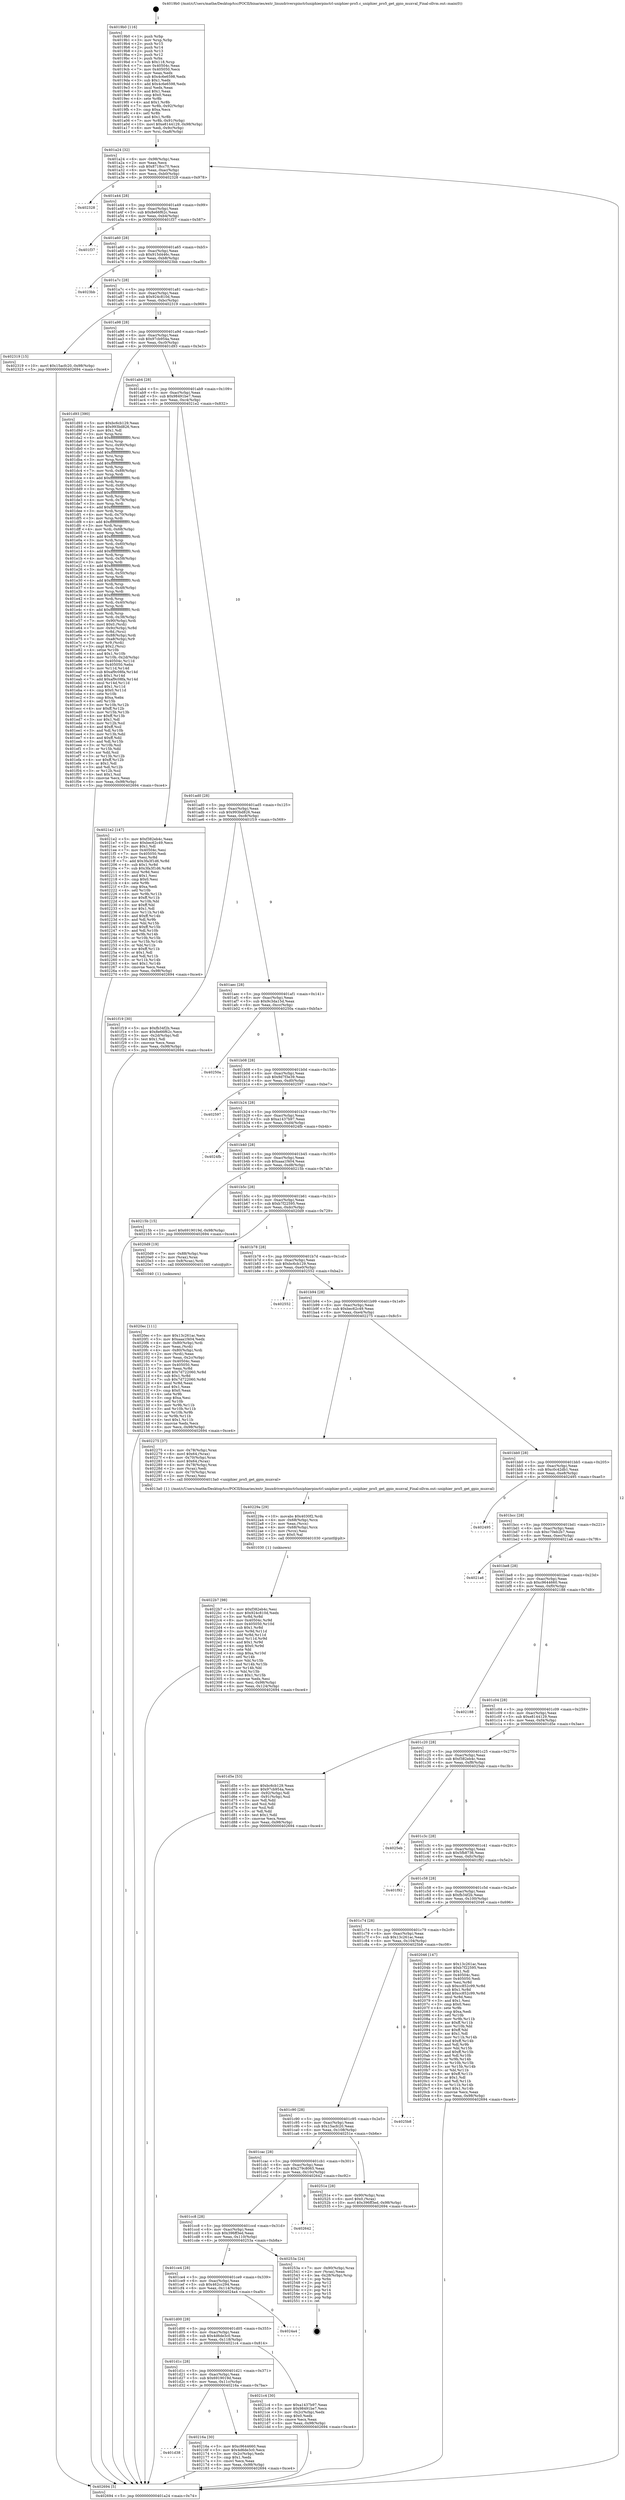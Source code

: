 digraph "0x4019b0" {
  label = "0x4019b0 (/mnt/c/Users/mathe/Desktop/tcc/POCII/binaries/extr_linuxdriverspinctrluniphierpinctrl-uniphier-pro5.c_uniphier_pro5_get_gpio_muxval_Final-ollvm.out::main(0))"
  labelloc = "t"
  node[shape=record]

  Entry [label="",width=0.3,height=0.3,shape=circle,fillcolor=black,style=filled]
  "0x401a24" [label="{
     0x401a24 [32]\l
     | [instrs]\l
     &nbsp;&nbsp;0x401a24 \<+6\>: mov -0x98(%rbp),%eax\l
     &nbsp;&nbsp;0x401a2a \<+2\>: mov %eax,%ecx\l
     &nbsp;&nbsp;0x401a2c \<+6\>: sub $0x8718cc70,%ecx\l
     &nbsp;&nbsp;0x401a32 \<+6\>: mov %eax,-0xac(%rbp)\l
     &nbsp;&nbsp;0x401a38 \<+6\>: mov %ecx,-0xb0(%rbp)\l
     &nbsp;&nbsp;0x401a3e \<+6\>: je 0000000000402328 \<main+0x978\>\l
  }"]
  "0x402328" [label="{
     0x402328\l
  }", style=dashed]
  "0x401a44" [label="{
     0x401a44 [28]\l
     | [instrs]\l
     &nbsp;&nbsp;0x401a44 \<+5\>: jmp 0000000000401a49 \<main+0x99\>\l
     &nbsp;&nbsp;0x401a49 \<+6\>: mov -0xac(%rbp),%eax\l
     &nbsp;&nbsp;0x401a4f \<+5\>: sub $0x8e66f62c,%eax\l
     &nbsp;&nbsp;0x401a54 \<+6\>: mov %eax,-0xb4(%rbp)\l
     &nbsp;&nbsp;0x401a5a \<+6\>: je 0000000000401f37 \<main+0x587\>\l
  }"]
  Exit [label="",width=0.3,height=0.3,shape=circle,fillcolor=black,style=filled,peripheries=2]
  "0x401f37" [label="{
     0x401f37\l
  }", style=dashed]
  "0x401a60" [label="{
     0x401a60 [28]\l
     | [instrs]\l
     &nbsp;&nbsp;0x401a60 \<+5\>: jmp 0000000000401a65 \<main+0xb5\>\l
     &nbsp;&nbsp;0x401a65 \<+6\>: mov -0xac(%rbp),%eax\l
     &nbsp;&nbsp;0x401a6b \<+5\>: sub $0x915d446c,%eax\l
     &nbsp;&nbsp;0x401a70 \<+6\>: mov %eax,-0xb8(%rbp)\l
     &nbsp;&nbsp;0x401a76 \<+6\>: je 00000000004023bb \<main+0xa0b\>\l
  }"]
  "0x4022b7" [label="{
     0x4022b7 [98]\l
     | [instrs]\l
     &nbsp;&nbsp;0x4022b7 \<+5\>: mov $0xf382eb4c,%esi\l
     &nbsp;&nbsp;0x4022bc \<+5\>: mov $0x924c810d,%edx\l
     &nbsp;&nbsp;0x4022c1 \<+3\>: xor %r8d,%r8d\l
     &nbsp;&nbsp;0x4022c4 \<+8\>: mov 0x40504c,%r9d\l
     &nbsp;&nbsp;0x4022cc \<+8\>: mov 0x405050,%r10d\l
     &nbsp;&nbsp;0x4022d4 \<+4\>: sub $0x1,%r8d\l
     &nbsp;&nbsp;0x4022d8 \<+3\>: mov %r9d,%r11d\l
     &nbsp;&nbsp;0x4022db \<+3\>: add %r8d,%r11d\l
     &nbsp;&nbsp;0x4022de \<+4\>: imul %r11d,%r9d\l
     &nbsp;&nbsp;0x4022e2 \<+4\>: and $0x1,%r9d\l
     &nbsp;&nbsp;0x4022e6 \<+4\>: cmp $0x0,%r9d\l
     &nbsp;&nbsp;0x4022ea \<+3\>: sete %bl\l
     &nbsp;&nbsp;0x4022ed \<+4\>: cmp $0xa,%r10d\l
     &nbsp;&nbsp;0x4022f1 \<+4\>: setl %r14b\l
     &nbsp;&nbsp;0x4022f5 \<+3\>: mov %bl,%r15b\l
     &nbsp;&nbsp;0x4022f8 \<+3\>: and %r14b,%r15b\l
     &nbsp;&nbsp;0x4022fb \<+3\>: xor %r14b,%bl\l
     &nbsp;&nbsp;0x4022fe \<+3\>: or %bl,%r15b\l
     &nbsp;&nbsp;0x402301 \<+4\>: test $0x1,%r15b\l
     &nbsp;&nbsp;0x402305 \<+3\>: cmovne %edx,%esi\l
     &nbsp;&nbsp;0x402308 \<+6\>: mov %esi,-0x98(%rbp)\l
     &nbsp;&nbsp;0x40230e \<+6\>: mov %eax,-0x124(%rbp)\l
     &nbsp;&nbsp;0x402314 \<+5\>: jmp 0000000000402694 \<main+0xce4\>\l
  }"]
  "0x4023bb" [label="{
     0x4023bb\l
  }", style=dashed]
  "0x401a7c" [label="{
     0x401a7c [28]\l
     | [instrs]\l
     &nbsp;&nbsp;0x401a7c \<+5\>: jmp 0000000000401a81 \<main+0xd1\>\l
     &nbsp;&nbsp;0x401a81 \<+6\>: mov -0xac(%rbp),%eax\l
     &nbsp;&nbsp;0x401a87 \<+5\>: sub $0x924c810d,%eax\l
     &nbsp;&nbsp;0x401a8c \<+6\>: mov %eax,-0xbc(%rbp)\l
     &nbsp;&nbsp;0x401a92 \<+6\>: je 0000000000402319 \<main+0x969\>\l
  }"]
  "0x40229a" [label="{
     0x40229a [29]\l
     | [instrs]\l
     &nbsp;&nbsp;0x40229a \<+10\>: movabs $0x4030f2,%rdi\l
     &nbsp;&nbsp;0x4022a4 \<+4\>: mov -0x68(%rbp),%rcx\l
     &nbsp;&nbsp;0x4022a8 \<+2\>: mov %eax,(%rcx)\l
     &nbsp;&nbsp;0x4022aa \<+4\>: mov -0x68(%rbp),%rcx\l
     &nbsp;&nbsp;0x4022ae \<+2\>: mov (%rcx),%esi\l
     &nbsp;&nbsp;0x4022b0 \<+2\>: mov $0x0,%al\l
     &nbsp;&nbsp;0x4022b2 \<+5\>: call 0000000000401030 \<printf@plt\>\l
     | [calls]\l
     &nbsp;&nbsp;0x401030 \{1\} (unknown)\l
  }"]
  "0x402319" [label="{
     0x402319 [15]\l
     | [instrs]\l
     &nbsp;&nbsp;0x402319 \<+10\>: movl $0x15acfc20,-0x98(%rbp)\l
     &nbsp;&nbsp;0x402323 \<+5\>: jmp 0000000000402694 \<main+0xce4\>\l
  }"]
  "0x401a98" [label="{
     0x401a98 [28]\l
     | [instrs]\l
     &nbsp;&nbsp;0x401a98 \<+5\>: jmp 0000000000401a9d \<main+0xed\>\l
     &nbsp;&nbsp;0x401a9d \<+6\>: mov -0xac(%rbp),%eax\l
     &nbsp;&nbsp;0x401aa3 \<+5\>: sub $0x97cb954a,%eax\l
     &nbsp;&nbsp;0x401aa8 \<+6\>: mov %eax,-0xc0(%rbp)\l
     &nbsp;&nbsp;0x401aae \<+6\>: je 0000000000401d93 \<main+0x3e3\>\l
  }"]
  "0x401d38" [label="{
     0x401d38\l
  }", style=dashed]
  "0x401d93" [label="{
     0x401d93 [390]\l
     | [instrs]\l
     &nbsp;&nbsp;0x401d93 \<+5\>: mov $0xbc6cb129,%eax\l
     &nbsp;&nbsp;0x401d98 \<+5\>: mov $0x993bd826,%ecx\l
     &nbsp;&nbsp;0x401d9d \<+2\>: mov $0x1,%dl\l
     &nbsp;&nbsp;0x401d9f \<+3\>: mov %rsp,%rsi\l
     &nbsp;&nbsp;0x401da2 \<+4\>: add $0xfffffffffffffff0,%rsi\l
     &nbsp;&nbsp;0x401da6 \<+3\>: mov %rsi,%rsp\l
     &nbsp;&nbsp;0x401da9 \<+7\>: mov %rsi,-0x90(%rbp)\l
     &nbsp;&nbsp;0x401db0 \<+3\>: mov %rsp,%rsi\l
     &nbsp;&nbsp;0x401db3 \<+4\>: add $0xfffffffffffffff0,%rsi\l
     &nbsp;&nbsp;0x401db7 \<+3\>: mov %rsi,%rsp\l
     &nbsp;&nbsp;0x401dba \<+3\>: mov %rsp,%rdi\l
     &nbsp;&nbsp;0x401dbd \<+4\>: add $0xfffffffffffffff0,%rdi\l
     &nbsp;&nbsp;0x401dc1 \<+3\>: mov %rdi,%rsp\l
     &nbsp;&nbsp;0x401dc4 \<+7\>: mov %rdi,-0x88(%rbp)\l
     &nbsp;&nbsp;0x401dcb \<+3\>: mov %rsp,%rdi\l
     &nbsp;&nbsp;0x401dce \<+4\>: add $0xfffffffffffffff0,%rdi\l
     &nbsp;&nbsp;0x401dd2 \<+3\>: mov %rdi,%rsp\l
     &nbsp;&nbsp;0x401dd5 \<+4\>: mov %rdi,-0x80(%rbp)\l
     &nbsp;&nbsp;0x401dd9 \<+3\>: mov %rsp,%rdi\l
     &nbsp;&nbsp;0x401ddc \<+4\>: add $0xfffffffffffffff0,%rdi\l
     &nbsp;&nbsp;0x401de0 \<+3\>: mov %rdi,%rsp\l
     &nbsp;&nbsp;0x401de3 \<+4\>: mov %rdi,-0x78(%rbp)\l
     &nbsp;&nbsp;0x401de7 \<+3\>: mov %rsp,%rdi\l
     &nbsp;&nbsp;0x401dea \<+4\>: add $0xfffffffffffffff0,%rdi\l
     &nbsp;&nbsp;0x401dee \<+3\>: mov %rdi,%rsp\l
     &nbsp;&nbsp;0x401df1 \<+4\>: mov %rdi,-0x70(%rbp)\l
     &nbsp;&nbsp;0x401df5 \<+3\>: mov %rsp,%rdi\l
     &nbsp;&nbsp;0x401df8 \<+4\>: add $0xfffffffffffffff0,%rdi\l
     &nbsp;&nbsp;0x401dfc \<+3\>: mov %rdi,%rsp\l
     &nbsp;&nbsp;0x401dff \<+4\>: mov %rdi,-0x68(%rbp)\l
     &nbsp;&nbsp;0x401e03 \<+3\>: mov %rsp,%rdi\l
     &nbsp;&nbsp;0x401e06 \<+4\>: add $0xfffffffffffffff0,%rdi\l
     &nbsp;&nbsp;0x401e0a \<+3\>: mov %rdi,%rsp\l
     &nbsp;&nbsp;0x401e0d \<+4\>: mov %rdi,-0x60(%rbp)\l
     &nbsp;&nbsp;0x401e11 \<+3\>: mov %rsp,%rdi\l
     &nbsp;&nbsp;0x401e14 \<+4\>: add $0xfffffffffffffff0,%rdi\l
     &nbsp;&nbsp;0x401e18 \<+3\>: mov %rdi,%rsp\l
     &nbsp;&nbsp;0x401e1b \<+4\>: mov %rdi,-0x58(%rbp)\l
     &nbsp;&nbsp;0x401e1f \<+3\>: mov %rsp,%rdi\l
     &nbsp;&nbsp;0x401e22 \<+4\>: add $0xfffffffffffffff0,%rdi\l
     &nbsp;&nbsp;0x401e26 \<+3\>: mov %rdi,%rsp\l
     &nbsp;&nbsp;0x401e29 \<+4\>: mov %rdi,-0x50(%rbp)\l
     &nbsp;&nbsp;0x401e2d \<+3\>: mov %rsp,%rdi\l
     &nbsp;&nbsp;0x401e30 \<+4\>: add $0xfffffffffffffff0,%rdi\l
     &nbsp;&nbsp;0x401e34 \<+3\>: mov %rdi,%rsp\l
     &nbsp;&nbsp;0x401e37 \<+4\>: mov %rdi,-0x48(%rbp)\l
     &nbsp;&nbsp;0x401e3b \<+3\>: mov %rsp,%rdi\l
     &nbsp;&nbsp;0x401e3e \<+4\>: add $0xfffffffffffffff0,%rdi\l
     &nbsp;&nbsp;0x401e42 \<+3\>: mov %rdi,%rsp\l
     &nbsp;&nbsp;0x401e45 \<+4\>: mov %rdi,-0x40(%rbp)\l
     &nbsp;&nbsp;0x401e49 \<+3\>: mov %rsp,%rdi\l
     &nbsp;&nbsp;0x401e4c \<+4\>: add $0xfffffffffffffff0,%rdi\l
     &nbsp;&nbsp;0x401e50 \<+3\>: mov %rdi,%rsp\l
     &nbsp;&nbsp;0x401e53 \<+4\>: mov %rdi,-0x38(%rbp)\l
     &nbsp;&nbsp;0x401e57 \<+7\>: mov -0x90(%rbp),%rdi\l
     &nbsp;&nbsp;0x401e5e \<+6\>: movl $0x0,(%rdi)\l
     &nbsp;&nbsp;0x401e64 \<+7\>: mov -0x9c(%rbp),%r8d\l
     &nbsp;&nbsp;0x401e6b \<+3\>: mov %r8d,(%rsi)\l
     &nbsp;&nbsp;0x401e6e \<+7\>: mov -0x88(%rbp),%rdi\l
     &nbsp;&nbsp;0x401e75 \<+7\>: mov -0xa8(%rbp),%r9\l
     &nbsp;&nbsp;0x401e7c \<+3\>: mov %r9,(%rdi)\l
     &nbsp;&nbsp;0x401e7f \<+3\>: cmpl $0x2,(%rsi)\l
     &nbsp;&nbsp;0x401e82 \<+4\>: setne %r10b\l
     &nbsp;&nbsp;0x401e86 \<+4\>: and $0x1,%r10b\l
     &nbsp;&nbsp;0x401e8a \<+4\>: mov %r10b,-0x2d(%rbp)\l
     &nbsp;&nbsp;0x401e8e \<+8\>: mov 0x40504c,%r11d\l
     &nbsp;&nbsp;0x401e96 \<+7\>: mov 0x405050,%ebx\l
     &nbsp;&nbsp;0x401e9d \<+3\>: mov %r11d,%r14d\l
     &nbsp;&nbsp;0x401ea0 \<+7\>: sub $0xaf9c08fa,%r14d\l
     &nbsp;&nbsp;0x401ea7 \<+4\>: sub $0x1,%r14d\l
     &nbsp;&nbsp;0x401eab \<+7\>: add $0xaf9c08fa,%r14d\l
     &nbsp;&nbsp;0x401eb2 \<+4\>: imul %r14d,%r11d\l
     &nbsp;&nbsp;0x401eb6 \<+4\>: and $0x1,%r11d\l
     &nbsp;&nbsp;0x401eba \<+4\>: cmp $0x0,%r11d\l
     &nbsp;&nbsp;0x401ebe \<+4\>: sete %r10b\l
     &nbsp;&nbsp;0x401ec2 \<+3\>: cmp $0xa,%ebx\l
     &nbsp;&nbsp;0x401ec5 \<+4\>: setl %r15b\l
     &nbsp;&nbsp;0x401ec9 \<+3\>: mov %r10b,%r12b\l
     &nbsp;&nbsp;0x401ecc \<+4\>: xor $0xff,%r12b\l
     &nbsp;&nbsp;0x401ed0 \<+3\>: mov %r15b,%r13b\l
     &nbsp;&nbsp;0x401ed3 \<+4\>: xor $0xff,%r13b\l
     &nbsp;&nbsp;0x401ed7 \<+3\>: xor $0x1,%dl\l
     &nbsp;&nbsp;0x401eda \<+3\>: mov %r12b,%sil\l
     &nbsp;&nbsp;0x401edd \<+4\>: and $0xff,%sil\l
     &nbsp;&nbsp;0x401ee1 \<+3\>: and %dl,%r10b\l
     &nbsp;&nbsp;0x401ee4 \<+3\>: mov %r13b,%dil\l
     &nbsp;&nbsp;0x401ee7 \<+4\>: and $0xff,%dil\l
     &nbsp;&nbsp;0x401eeb \<+3\>: and %dl,%r15b\l
     &nbsp;&nbsp;0x401eee \<+3\>: or %r10b,%sil\l
     &nbsp;&nbsp;0x401ef1 \<+3\>: or %r15b,%dil\l
     &nbsp;&nbsp;0x401ef4 \<+3\>: xor %dil,%sil\l
     &nbsp;&nbsp;0x401ef7 \<+3\>: or %r13b,%r12b\l
     &nbsp;&nbsp;0x401efa \<+4\>: xor $0xff,%r12b\l
     &nbsp;&nbsp;0x401efe \<+3\>: or $0x1,%dl\l
     &nbsp;&nbsp;0x401f01 \<+3\>: and %dl,%r12b\l
     &nbsp;&nbsp;0x401f04 \<+3\>: or %r12b,%sil\l
     &nbsp;&nbsp;0x401f07 \<+4\>: test $0x1,%sil\l
     &nbsp;&nbsp;0x401f0b \<+3\>: cmovne %ecx,%eax\l
     &nbsp;&nbsp;0x401f0e \<+6\>: mov %eax,-0x98(%rbp)\l
     &nbsp;&nbsp;0x401f14 \<+5\>: jmp 0000000000402694 \<main+0xce4\>\l
  }"]
  "0x401ab4" [label="{
     0x401ab4 [28]\l
     | [instrs]\l
     &nbsp;&nbsp;0x401ab4 \<+5\>: jmp 0000000000401ab9 \<main+0x109\>\l
     &nbsp;&nbsp;0x401ab9 \<+6\>: mov -0xac(%rbp),%eax\l
     &nbsp;&nbsp;0x401abf \<+5\>: sub $0x98491be7,%eax\l
     &nbsp;&nbsp;0x401ac4 \<+6\>: mov %eax,-0xc4(%rbp)\l
     &nbsp;&nbsp;0x401aca \<+6\>: je 00000000004021e2 \<main+0x832\>\l
  }"]
  "0x40216a" [label="{
     0x40216a [30]\l
     | [instrs]\l
     &nbsp;&nbsp;0x40216a \<+5\>: mov $0xc9644660,%eax\l
     &nbsp;&nbsp;0x40216f \<+5\>: mov $0x4d6de3c0,%ecx\l
     &nbsp;&nbsp;0x402174 \<+3\>: mov -0x2c(%rbp),%edx\l
     &nbsp;&nbsp;0x402177 \<+3\>: cmp $0x1,%edx\l
     &nbsp;&nbsp;0x40217a \<+3\>: cmovl %ecx,%eax\l
     &nbsp;&nbsp;0x40217d \<+6\>: mov %eax,-0x98(%rbp)\l
     &nbsp;&nbsp;0x402183 \<+5\>: jmp 0000000000402694 \<main+0xce4\>\l
  }"]
  "0x4021e2" [label="{
     0x4021e2 [147]\l
     | [instrs]\l
     &nbsp;&nbsp;0x4021e2 \<+5\>: mov $0xf382eb4c,%eax\l
     &nbsp;&nbsp;0x4021e7 \<+5\>: mov $0xbec62c49,%ecx\l
     &nbsp;&nbsp;0x4021ec \<+2\>: mov $0x1,%dl\l
     &nbsp;&nbsp;0x4021ee \<+7\>: mov 0x40504c,%esi\l
     &nbsp;&nbsp;0x4021f5 \<+7\>: mov 0x405050,%edi\l
     &nbsp;&nbsp;0x4021fc \<+3\>: mov %esi,%r8d\l
     &nbsp;&nbsp;0x4021ff \<+7\>: add $0x3fa3f1d6,%r8d\l
     &nbsp;&nbsp;0x402206 \<+4\>: sub $0x1,%r8d\l
     &nbsp;&nbsp;0x40220a \<+7\>: sub $0x3fa3f1d6,%r8d\l
     &nbsp;&nbsp;0x402211 \<+4\>: imul %r8d,%esi\l
     &nbsp;&nbsp;0x402215 \<+3\>: and $0x1,%esi\l
     &nbsp;&nbsp;0x402218 \<+3\>: cmp $0x0,%esi\l
     &nbsp;&nbsp;0x40221b \<+4\>: sete %r9b\l
     &nbsp;&nbsp;0x40221f \<+3\>: cmp $0xa,%edi\l
     &nbsp;&nbsp;0x402222 \<+4\>: setl %r10b\l
     &nbsp;&nbsp;0x402226 \<+3\>: mov %r9b,%r11b\l
     &nbsp;&nbsp;0x402229 \<+4\>: xor $0xff,%r11b\l
     &nbsp;&nbsp;0x40222d \<+3\>: mov %r10b,%bl\l
     &nbsp;&nbsp;0x402230 \<+3\>: xor $0xff,%bl\l
     &nbsp;&nbsp;0x402233 \<+3\>: xor $0x1,%dl\l
     &nbsp;&nbsp;0x402236 \<+3\>: mov %r11b,%r14b\l
     &nbsp;&nbsp;0x402239 \<+4\>: and $0xff,%r14b\l
     &nbsp;&nbsp;0x40223d \<+3\>: and %dl,%r9b\l
     &nbsp;&nbsp;0x402240 \<+3\>: mov %bl,%r15b\l
     &nbsp;&nbsp;0x402243 \<+4\>: and $0xff,%r15b\l
     &nbsp;&nbsp;0x402247 \<+3\>: and %dl,%r10b\l
     &nbsp;&nbsp;0x40224a \<+3\>: or %r9b,%r14b\l
     &nbsp;&nbsp;0x40224d \<+3\>: or %r10b,%r15b\l
     &nbsp;&nbsp;0x402250 \<+3\>: xor %r15b,%r14b\l
     &nbsp;&nbsp;0x402253 \<+3\>: or %bl,%r11b\l
     &nbsp;&nbsp;0x402256 \<+4\>: xor $0xff,%r11b\l
     &nbsp;&nbsp;0x40225a \<+3\>: or $0x1,%dl\l
     &nbsp;&nbsp;0x40225d \<+3\>: and %dl,%r11b\l
     &nbsp;&nbsp;0x402260 \<+3\>: or %r11b,%r14b\l
     &nbsp;&nbsp;0x402263 \<+4\>: test $0x1,%r14b\l
     &nbsp;&nbsp;0x402267 \<+3\>: cmovne %ecx,%eax\l
     &nbsp;&nbsp;0x40226a \<+6\>: mov %eax,-0x98(%rbp)\l
     &nbsp;&nbsp;0x402270 \<+5\>: jmp 0000000000402694 \<main+0xce4\>\l
  }"]
  "0x401ad0" [label="{
     0x401ad0 [28]\l
     | [instrs]\l
     &nbsp;&nbsp;0x401ad0 \<+5\>: jmp 0000000000401ad5 \<main+0x125\>\l
     &nbsp;&nbsp;0x401ad5 \<+6\>: mov -0xac(%rbp),%eax\l
     &nbsp;&nbsp;0x401adb \<+5\>: sub $0x993bd826,%eax\l
     &nbsp;&nbsp;0x401ae0 \<+6\>: mov %eax,-0xc8(%rbp)\l
     &nbsp;&nbsp;0x401ae6 \<+6\>: je 0000000000401f19 \<main+0x569\>\l
  }"]
  "0x401d1c" [label="{
     0x401d1c [28]\l
     | [instrs]\l
     &nbsp;&nbsp;0x401d1c \<+5\>: jmp 0000000000401d21 \<main+0x371\>\l
     &nbsp;&nbsp;0x401d21 \<+6\>: mov -0xac(%rbp),%eax\l
     &nbsp;&nbsp;0x401d27 \<+5\>: sub $0x6919019d,%eax\l
     &nbsp;&nbsp;0x401d2c \<+6\>: mov %eax,-0x11c(%rbp)\l
     &nbsp;&nbsp;0x401d32 \<+6\>: je 000000000040216a \<main+0x7ba\>\l
  }"]
  "0x401f19" [label="{
     0x401f19 [30]\l
     | [instrs]\l
     &nbsp;&nbsp;0x401f19 \<+5\>: mov $0xfb34f2b,%eax\l
     &nbsp;&nbsp;0x401f1e \<+5\>: mov $0x8e66f62c,%ecx\l
     &nbsp;&nbsp;0x401f23 \<+3\>: mov -0x2d(%rbp),%dl\l
     &nbsp;&nbsp;0x401f26 \<+3\>: test $0x1,%dl\l
     &nbsp;&nbsp;0x401f29 \<+3\>: cmovne %ecx,%eax\l
     &nbsp;&nbsp;0x401f2c \<+6\>: mov %eax,-0x98(%rbp)\l
     &nbsp;&nbsp;0x401f32 \<+5\>: jmp 0000000000402694 \<main+0xce4\>\l
  }"]
  "0x401aec" [label="{
     0x401aec [28]\l
     | [instrs]\l
     &nbsp;&nbsp;0x401aec \<+5\>: jmp 0000000000401af1 \<main+0x141\>\l
     &nbsp;&nbsp;0x401af1 \<+6\>: mov -0xac(%rbp),%eax\l
     &nbsp;&nbsp;0x401af7 \<+5\>: sub $0x9c3da15d,%eax\l
     &nbsp;&nbsp;0x401afc \<+6\>: mov %eax,-0xcc(%rbp)\l
     &nbsp;&nbsp;0x401b02 \<+6\>: je 000000000040250a \<main+0xb5a\>\l
  }"]
  "0x4021c4" [label="{
     0x4021c4 [30]\l
     | [instrs]\l
     &nbsp;&nbsp;0x4021c4 \<+5\>: mov $0xa1437b97,%eax\l
     &nbsp;&nbsp;0x4021c9 \<+5\>: mov $0x98491be7,%ecx\l
     &nbsp;&nbsp;0x4021ce \<+3\>: mov -0x2c(%rbp),%edx\l
     &nbsp;&nbsp;0x4021d1 \<+3\>: cmp $0x0,%edx\l
     &nbsp;&nbsp;0x4021d4 \<+3\>: cmove %ecx,%eax\l
     &nbsp;&nbsp;0x4021d7 \<+6\>: mov %eax,-0x98(%rbp)\l
     &nbsp;&nbsp;0x4021dd \<+5\>: jmp 0000000000402694 \<main+0xce4\>\l
  }"]
  "0x40250a" [label="{
     0x40250a\l
  }", style=dashed]
  "0x401b08" [label="{
     0x401b08 [28]\l
     | [instrs]\l
     &nbsp;&nbsp;0x401b08 \<+5\>: jmp 0000000000401b0d \<main+0x15d\>\l
     &nbsp;&nbsp;0x401b0d \<+6\>: mov -0xac(%rbp),%eax\l
     &nbsp;&nbsp;0x401b13 \<+5\>: sub $0x9d7f3e39,%eax\l
     &nbsp;&nbsp;0x401b18 \<+6\>: mov %eax,-0xd0(%rbp)\l
     &nbsp;&nbsp;0x401b1e \<+6\>: je 0000000000402597 \<main+0xbe7\>\l
  }"]
  "0x401d00" [label="{
     0x401d00 [28]\l
     | [instrs]\l
     &nbsp;&nbsp;0x401d00 \<+5\>: jmp 0000000000401d05 \<main+0x355\>\l
     &nbsp;&nbsp;0x401d05 \<+6\>: mov -0xac(%rbp),%eax\l
     &nbsp;&nbsp;0x401d0b \<+5\>: sub $0x4d6de3c0,%eax\l
     &nbsp;&nbsp;0x401d10 \<+6\>: mov %eax,-0x118(%rbp)\l
     &nbsp;&nbsp;0x401d16 \<+6\>: je 00000000004021c4 \<main+0x814\>\l
  }"]
  "0x402597" [label="{
     0x402597\l
  }", style=dashed]
  "0x401b24" [label="{
     0x401b24 [28]\l
     | [instrs]\l
     &nbsp;&nbsp;0x401b24 \<+5\>: jmp 0000000000401b29 \<main+0x179\>\l
     &nbsp;&nbsp;0x401b29 \<+6\>: mov -0xac(%rbp),%eax\l
     &nbsp;&nbsp;0x401b2f \<+5\>: sub $0xa1437b97,%eax\l
     &nbsp;&nbsp;0x401b34 \<+6\>: mov %eax,-0xd4(%rbp)\l
     &nbsp;&nbsp;0x401b3a \<+6\>: je 00000000004024fb \<main+0xb4b\>\l
  }"]
  "0x4024a4" [label="{
     0x4024a4\l
  }", style=dashed]
  "0x4024fb" [label="{
     0x4024fb\l
  }", style=dashed]
  "0x401b40" [label="{
     0x401b40 [28]\l
     | [instrs]\l
     &nbsp;&nbsp;0x401b40 \<+5\>: jmp 0000000000401b45 \<main+0x195\>\l
     &nbsp;&nbsp;0x401b45 \<+6\>: mov -0xac(%rbp),%eax\l
     &nbsp;&nbsp;0x401b4b \<+5\>: sub $0xaaa1f404,%eax\l
     &nbsp;&nbsp;0x401b50 \<+6\>: mov %eax,-0xd8(%rbp)\l
     &nbsp;&nbsp;0x401b56 \<+6\>: je 000000000040215b \<main+0x7ab\>\l
  }"]
  "0x401ce4" [label="{
     0x401ce4 [28]\l
     | [instrs]\l
     &nbsp;&nbsp;0x401ce4 \<+5\>: jmp 0000000000401ce9 \<main+0x339\>\l
     &nbsp;&nbsp;0x401ce9 \<+6\>: mov -0xac(%rbp),%eax\l
     &nbsp;&nbsp;0x401cef \<+5\>: sub $0x462cc294,%eax\l
     &nbsp;&nbsp;0x401cf4 \<+6\>: mov %eax,-0x114(%rbp)\l
     &nbsp;&nbsp;0x401cfa \<+6\>: je 00000000004024a4 \<main+0xaf4\>\l
  }"]
  "0x40215b" [label="{
     0x40215b [15]\l
     | [instrs]\l
     &nbsp;&nbsp;0x40215b \<+10\>: movl $0x6919019d,-0x98(%rbp)\l
     &nbsp;&nbsp;0x402165 \<+5\>: jmp 0000000000402694 \<main+0xce4\>\l
  }"]
  "0x401b5c" [label="{
     0x401b5c [28]\l
     | [instrs]\l
     &nbsp;&nbsp;0x401b5c \<+5\>: jmp 0000000000401b61 \<main+0x1b1\>\l
     &nbsp;&nbsp;0x401b61 \<+6\>: mov -0xac(%rbp),%eax\l
     &nbsp;&nbsp;0x401b67 \<+5\>: sub $0xb7f22595,%eax\l
     &nbsp;&nbsp;0x401b6c \<+6\>: mov %eax,-0xdc(%rbp)\l
     &nbsp;&nbsp;0x401b72 \<+6\>: je 00000000004020d9 \<main+0x729\>\l
  }"]
  "0x40253a" [label="{
     0x40253a [24]\l
     | [instrs]\l
     &nbsp;&nbsp;0x40253a \<+7\>: mov -0x90(%rbp),%rax\l
     &nbsp;&nbsp;0x402541 \<+2\>: mov (%rax),%eax\l
     &nbsp;&nbsp;0x402543 \<+4\>: lea -0x28(%rbp),%rsp\l
     &nbsp;&nbsp;0x402547 \<+1\>: pop %rbx\l
     &nbsp;&nbsp;0x402548 \<+2\>: pop %r12\l
     &nbsp;&nbsp;0x40254a \<+2\>: pop %r13\l
     &nbsp;&nbsp;0x40254c \<+2\>: pop %r14\l
     &nbsp;&nbsp;0x40254e \<+2\>: pop %r15\l
     &nbsp;&nbsp;0x402550 \<+1\>: pop %rbp\l
     &nbsp;&nbsp;0x402551 \<+1\>: ret\l
  }"]
  "0x4020d9" [label="{
     0x4020d9 [19]\l
     | [instrs]\l
     &nbsp;&nbsp;0x4020d9 \<+7\>: mov -0x88(%rbp),%rax\l
     &nbsp;&nbsp;0x4020e0 \<+3\>: mov (%rax),%rax\l
     &nbsp;&nbsp;0x4020e3 \<+4\>: mov 0x8(%rax),%rdi\l
     &nbsp;&nbsp;0x4020e7 \<+5\>: call 0000000000401040 \<atoi@plt\>\l
     | [calls]\l
     &nbsp;&nbsp;0x401040 \{1\} (unknown)\l
  }"]
  "0x401b78" [label="{
     0x401b78 [28]\l
     | [instrs]\l
     &nbsp;&nbsp;0x401b78 \<+5\>: jmp 0000000000401b7d \<main+0x1cd\>\l
     &nbsp;&nbsp;0x401b7d \<+6\>: mov -0xac(%rbp),%eax\l
     &nbsp;&nbsp;0x401b83 \<+5\>: sub $0xbc6cb129,%eax\l
     &nbsp;&nbsp;0x401b88 \<+6\>: mov %eax,-0xe0(%rbp)\l
     &nbsp;&nbsp;0x401b8e \<+6\>: je 0000000000402552 \<main+0xba2\>\l
  }"]
  "0x401cc8" [label="{
     0x401cc8 [28]\l
     | [instrs]\l
     &nbsp;&nbsp;0x401cc8 \<+5\>: jmp 0000000000401ccd \<main+0x31d\>\l
     &nbsp;&nbsp;0x401ccd \<+6\>: mov -0xac(%rbp),%eax\l
     &nbsp;&nbsp;0x401cd3 \<+5\>: sub $0x396ff3ed,%eax\l
     &nbsp;&nbsp;0x401cd8 \<+6\>: mov %eax,-0x110(%rbp)\l
     &nbsp;&nbsp;0x401cde \<+6\>: je 000000000040253a \<main+0xb8a\>\l
  }"]
  "0x402552" [label="{
     0x402552\l
  }", style=dashed]
  "0x401b94" [label="{
     0x401b94 [28]\l
     | [instrs]\l
     &nbsp;&nbsp;0x401b94 \<+5\>: jmp 0000000000401b99 \<main+0x1e9\>\l
     &nbsp;&nbsp;0x401b99 \<+6\>: mov -0xac(%rbp),%eax\l
     &nbsp;&nbsp;0x401b9f \<+5\>: sub $0xbec62c49,%eax\l
     &nbsp;&nbsp;0x401ba4 \<+6\>: mov %eax,-0xe4(%rbp)\l
     &nbsp;&nbsp;0x401baa \<+6\>: je 0000000000402275 \<main+0x8c5\>\l
  }"]
  "0x402642" [label="{
     0x402642\l
  }", style=dashed]
  "0x402275" [label="{
     0x402275 [37]\l
     | [instrs]\l
     &nbsp;&nbsp;0x402275 \<+4\>: mov -0x78(%rbp),%rax\l
     &nbsp;&nbsp;0x402279 \<+6\>: movl $0x64,(%rax)\l
     &nbsp;&nbsp;0x40227f \<+4\>: mov -0x70(%rbp),%rax\l
     &nbsp;&nbsp;0x402283 \<+6\>: movl $0x64,(%rax)\l
     &nbsp;&nbsp;0x402289 \<+4\>: mov -0x78(%rbp),%rax\l
     &nbsp;&nbsp;0x40228d \<+2\>: mov (%rax),%edi\l
     &nbsp;&nbsp;0x40228f \<+4\>: mov -0x70(%rbp),%rax\l
     &nbsp;&nbsp;0x402293 \<+2\>: mov (%rax),%esi\l
     &nbsp;&nbsp;0x402295 \<+5\>: call 00000000004013a0 \<uniphier_pro5_get_gpio_muxval\>\l
     | [calls]\l
     &nbsp;&nbsp;0x4013a0 \{1\} (/mnt/c/Users/mathe/Desktop/tcc/POCII/binaries/extr_linuxdriverspinctrluniphierpinctrl-uniphier-pro5.c_uniphier_pro5_get_gpio_muxval_Final-ollvm.out::uniphier_pro5_get_gpio_muxval)\l
  }"]
  "0x401bb0" [label="{
     0x401bb0 [28]\l
     | [instrs]\l
     &nbsp;&nbsp;0x401bb0 \<+5\>: jmp 0000000000401bb5 \<main+0x205\>\l
     &nbsp;&nbsp;0x401bb5 \<+6\>: mov -0xac(%rbp),%eax\l
     &nbsp;&nbsp;0x401bbb \<+5\>: sub $0xc0c42db1,%eax\l
     &nbsp;&nbsp;0x401bc0 \<+6\>: mov %eax,-0xe8(%rbp)\l
     &nbsp;&nbsp;0x401bc6 \<+6\>: je 0000000000402495 \<main+0xae5\>\l
  }"]
  "0x401cac" [label="{
     0x401cac [28]\l
     | [instrs]\l
     &nbsp;&nbsp;0x401cac \<+5\>: jmp 0000000000401cb1 \<main+0x301\>\l
     &nbsp;&nbsp;0x401cb1 \<+6\>: mov -0xac(%rbp),%eax\l
     &nbsp;&nbsp;0x401cb7 \<+5\>: sub $0x279c8065,%eax\l
     &nbsp;&nbsp;0x401cbc \<+6\>: mov %eax,-0x10c(%rbp)\l
     &nbsp;&nbsp;0x401cc2 \<+6\>: je 0000000000402642 \<main+0xc92\>\l
  }"]
  "0x402495" [label="{
     0x402495\l
  }", style=dashed]
  "0x401bcc" [label="{
     0x401bcc [28]\l
     | [instrs]\l
     &nbsp;&nbsp;0x401bcc \<+5\>: jmp 0000000000401bd1 \<main+0x221\>\l
     &nbsp;&nbsp;0x401bd1 \<+6\>: mov -0xac(%rbp),%eax\l
     &nbsp;&nbsp;0x401bd7 \<+5\>: sub $0xc70eb2b7,%eax\l
     &nbsp;&nbsp;0x401bdc \<+6\>: mov %eax,-0xec(%rbp)\l
     &nbsp;&nbsp;0x401be2 \<+6\>: je 00000000004021a6 \<main+0x7f6\>\l
  }"]
  "0x40251e" [label="{
     0x40251e [28]\l
     | [instrs]\l
     &nbsp;&nbsp;0x40251e \<+7\>: mov -0x90(%rbp),%rax\l
     &nbsp;&nbsp;0x402525 \<+6\>: movl $0x0,(%rax)\l
     &nbsp;&nbsp;0x40252b \<+10\>: movl $0x396ff3ed,-0x98(%rbp)\l
     &nbsp;&nbsp;0x402535 \<+5\>: jmp 0000000000402694 \<main+0xce4\>\l
  }"]
  "0x4021a6" [label="{
     0x4021a6\l
  }", style=dashed]
  "0x401be8" [label="{
     0x401be8 [28]\l
     | [instrs]\l
     &nbsp;&nbsp;0x401be8 \<+5\>: jmp 0000000000401bed \<main+0x23d\>\l
     &nbsp;&nbsp;0x401bed \<+6\>: mov -0xac(%rbp),%eax\l
     &nbsp;&nbsp;0x401bf3 \<+5\>: sub $0xc9644660,%eax\l
     &nbsp;&nbsp;0x401bf8 \<+6\>: mov %eax,-0xf0(%rbp)\l
     &nbsp;&nbsp;0x401bfe \<+6\>: je 0000000000402188 \<main+0x7d8\>\l
  }"]
  "0x401c90" [label="{
     0x401c90 [28]\l
     | [instrs]\l
     &nbsp;&nbsp;0x401c90 \<+5\>: jmp 0000000000401c95 \<main+0x2e5\>\l
     &nbsp;&nbsp;0x401c95 \<+6\>: mov -0xac(%rbp),%eax\l
     &nbsp;&nbsp;0x401c9b \<+5\>: sub $0x15acfc20,%eax\l
     &nbsp;&nbsp;0x401ca0 \<+6\>: mov %eax,-0x108(%rbp)\l
     &nbsp;&nbsp;0x401ca6 \<+6\>: je 000000000040251e \<main+0xb6e\>\l
  }"]
  "0x402188" [label="{
     0x402188\l
  }", style=dashed]
  "0x401c04" [label="{
     0x401c04 [28]\l
     | [instrs]\l
     &nbsp;&nbsp;0x401c04 \<+5\>: jmp 0000000000401c09 \<main+0x259\>\l
     &nbsp;&nbsp;0x401c09 \<+6\>: mov -0xac(%rbp),%eax\l
     &nbsp;&nbsp;0x401c0f \<+5\>: sub $0xe8144129,%eax\l
     &nbsp;&nbsp;0x401c14 \<+6\>: mov %eax,-0xf4(%rbp)\l
     &nbsp;&nbsp;0x401c1a \<+6\>: je 0000000000401d5e \<main+0x3ae\>\l
  }"]
  "0x4025b8" [label="{
     0x4025b8\l
  }", style=dashed]
  "0x401d5e" [label="{
     0x401d5e [53]\l
     | [instrs]\l
     &nbsp;&nbsp;0x401d5e \<+5\>: mov $0xbc6cb129,%eax\l
     &nbsp;&nbsp;0x401d63 \<+5\>: mov $0x97cb954a,%ecx\l
     &nbsp;&nbsp;0x401d68 \<+6\>: mov -0x92(%rbp),%dl\l
     &nbsp;&nbsp;0x401d6e \<+7\>: mov -0x91(%rbp),%sil\l
     &nbsp;&nbsp;0x401d75 \<+3\>: mov %dl,%dil\l
     &nbsp;&nbsp;0x401d78 \<+3\>: and %sil,%dil\l
     &nbsp;&nbsp;0x401d7b \<+3\>: xor %sil,%dl\l
     &nbsp;&nbsp;0x401d7e \<+3\>: or %dl,%dil\l
     &nbsp;&nbsp;0x401d81 \<+4\>: test $0x1,%dil\l
     &nbsp;&nbsp;0x401d85 \<+3\>: cmovne %ecx,%eax\l
     &nbsp;&nbsp;0x401d88 \<+6\>: mov %eax,-0x98(%rbp)\l
     &nbsp;&nbsp;0x401d8e \<+5\>: jmp 0000000000402694 \<main+0xce4\>\l
  }"]
  "0x401c20" [label="{
     0x401c20 [28]\l
     | [instrs]\l
     &nbsp;&nbsp;0x401c20 \<+5\>: jmp 0000000000401c25 \<main+0x275\>\l
     &nbsp;&nbsp;0x401c25 \<+6\>: mov -0xac(%rbp),%eax\l
     &nbsp;&nbsp;0x401c2b \<+5\>: sub $0xf382eb4c,%eax\l
     &nbsp;&nbsp;0x401c30 \<+6\>: mov %eax,-0xf8(%rbp)\l
     &nbsp;&nbsp;0x401c36 \<+6\>: je 00000000004025eb \<main+0xc3b\>\l
  }"]
  "0x402694" [label="{
     0x402694 [5]\l
     | [instrs]\l
     &nbsp;&nbsp;0x402694 \<+5\>: jmp 0000000000401a24 \<main+0x74\>\l
  }"]
  "0x4019b0" [label="{
     0x4019b0 [116]\l
     | [instrs]\l
     &nbsp;&nbsp;0x4019b0 \<+1\>: push %rbp\l
     &nbsp;&nbsp;0x4019b1 \<+3\>: mov %rsp,%rbp\l
     &nbsp;&nbsp;0x4019b4 \<+2\>: push %r15\l
     &nbsp;&nbsp;0x4019b6 \<+2\>: push %r14\l
     &nbsp;&nbsp;0x4019b8 \<+2\>: push %r13\l
     &nbsp;&nbsp;0x4019ba \<+2\>: push %r12\l
     &nbsp;&nbsp;0x4019bc \<+1\>: push %rbx\l
     &nbsp;&nbsp;0x4019bd \<+7\>: sub $0x118,%rsp\l
     &nbsp;&nbsp;0x4019c4 \<+7\>: mov 0x40504c,%eax\l
     &nbsp;&nbsp;0x4019cb \<+7\>: mov 0x405050,%ecx\l
     &nbsp;&nbsp;0x4019d2 \<+2\>: mov %eax,%edx\l
     &nbsp;&nbsp;0x4019d4 \<+6\>: sub $0x4c6e6598,%edx\l
     &nbsp;&nbsp;0x4019da \<+3\>: sub $0x1,%edx\l
     &nbsp;&nbsp;0x4019dd \<+6\>: add $0x4c6e6598,%edx\l
     &nbsp;&nbsp;0x4019e3 \<+3\>: imul %edx,%eax\l
     &nbsp;&nbsp;0x4019e6 \<+3\>: and $0x1,%eax\l
     &nbsp;&nbsp;0x4019e9 \<+3\>: cmp $0x0,%eax\l
     &nbsp;&nbsp;0x4019ec \<+4\>: sete %r8b\l
     &nbsp;&nbsp;0x4019f0 \<+4\>: and $0x1,%r8b\l
     &nbsp;&nbsp;0x4019f4 \<+7\>: mov %r8b,-0x92(%rbp)\l
     &nbsp;&nbsp;0x4019fb \<+3\>: cmp $0xa,%ecx\l
     &nbsp;&nbsp;0x4019fe \<+4\>: setl %r8b\l
     &nbsp;&nbsp;0x401a02 \<+4\>: and $0x1,%r8b\l
     &nbsp;&nbsp;0x401a06 \<+7\>: mov %r8b,-0x91(%rbp)\l
     &nbsp;&nbsp;0x401a0d \<+10\>: movl $0xe8144129,-0x98(%rbp)\l
     &nbsp;&nbsp;0x401a17 \<+6\>: mov %edi,-0x9c(%rbp)\l
     &nbsp;&nbsp;0x401a1d \<+7\>: mov %rsi,-0xa8(%rbp)\l
  }"]
  "0x4020ec" [label="{
     0x4020ec [111]\l
     | [instrs]\l
     &nbsp;&nbsp;0x4020ec \<+5\>: mov $0x13c261ac,%ecx\l
     &nbsp;&nbsp;0x4020f1 \<+5\>: mov $0xaaa1f404,%edx\l
     &nbsp;&nbsp;0x4020f6 \<+4\>: mov -0x80(%rbp),%rdi\l
     &nbsp;&nbsp;0x4020fa \<+2\>: mov %eax,(%rdi)\l
     &nbsp;&nbsp;0x4020fc \<+4\>: mov -0x80(%rbp),%rdi\l
     &nbsp;&nbsp;0x402100 \<+2\>: mov (%rdi),%eax\l
     &nbsp;&nbsp;0x402102 \<+3\>: mov %eax,-0x2c(%rbp)\l
     &nbsp;&nbsp;0x402105 \<+7\>: mov 0x40504c,%eax\l
     &nbsp;&nbsp;0x40210c \<+7\>: mov 0x405050,%esi\l
     &nbsp;&nbsp;0x402113 \<+3\>: mov %eax,%r8d\l
     &nbsp;&nbsp;0x402116 \<+7\>: add $0x7d722060,%r8d\l
     &nbsp;&nbsp;0x40211d \<+4\>: sub $0x1,%r8d\l
     &nbsp;&nbsp;0x402121 \<+7\>: sub $0x7d722060,%r8d\l
     &nbsp;&nbsp;0x402128 \<+4\>: imul %r8d,%eax\l
     &nbsp;&nbsp;0x40212c \<+3\>: and $0x1,%eax\l
     &nbsp;&nbsp;0x40212f \<+3\>: cmp $0x0,%eax\l
     &nbsp;&nbsp;0x402132 \<+4\>: sete %r9b\l
     &nbsp;&nbsp;0x402136 \<+3\>: cmp $0xa,%esi\l
     &nbsp;&nbsp;0x402139 \<+4\>: setl %r10b\l
     &nbsp;&nbsp;0x40213d \<+3\>: mov %r9b,%r11b\l
     &nbsp;&nbsp;0x402140 \<+3\>: and %r10b,%r11b\l
     &nbsp;&nbsp;0x402143 \<+3\>: xor %r10b,%r9b\l
     &nbsp;&nbsp;0x402146 \<+3\>: or %r9b,%r11b\l
     &nbsp;&nbsp;0x402149 \<+4\>: test $0x1,%r11b\l
     &nbsp;&nbsp;0x40214d \<+3\>: cmovne %edx,%ecx\l
     &nbsp;&nbsp;0x402150 \<+6\>: mov %ecx,-0x98(%rbp)\l
     &nbsp;&nbsp;0x402156 \<+5\>: jmp 0000000000402694 \<main+0xce4\>\l
  }"]
  "0x401c74" [label="{
     0x401c74 [28]\l
     | [instrs]\l
     &nbsp;&nbsp;0x401c74 \<+5\>: jmp 0000000000401c79 \<main+0x2c9\>\l
     &nbsp;&nbsp;0x401c79 \<+6\>: mov -0xac(%rbp),%eax\l
     &nbsp;&nbsp;0x401c7f \<+5\>: sub $0x13c261ac,%eax\l
     &nbsp;&nbsp;0x401c84 \<+6\>: mov %eax,-0x104(%rbp)\l
     &nbsp;&nbsp;0x401c8a \<+6\>: je 00000000004025b8 \<main+0xc08\>\l
  }"]
  "0x4025eb" [label="{
     0x4025eb\l
  }", style=dashed]
  "0x401c3c" [label="{
     0x401c3c [28]\l
     | [instrs]\l
     &nbsp;&nbsp;0x401c3c \<+5\>: jmp 0000000000401c41 \<main+0x291\>\l
     &nbsp;&nbsp;0x401c41 \<+6\>: mov -0xac(%rbp),%eax\l
     &nbsp;&nbsp;0x401c47 \<+5\>: sub $0x5fb8736,%eax\l
     &nbsp;&nbsp;0x401c4c \<+6\>: mov %eax,-0xfc(%rbp)\l
     &nbsp;&nbsp;0x401c52 \<+6\>: je 0000000000401f92 \<main+0x5e2\>\l
  }"]
  "0x402046" [label="{
     0x402046 [147]\l
     | [instrs]\l
     &nbsp;&nbsp;0x402046 \<+5\>: mov $0x13c261ac,%eax\l
     &nbsp;&nbsp;0x40204b \<+5\>: mov $0xb7f22595,%ecx\l
     &nbsp;&nbsp;0x402050 \<+2\>: mov $0x1,%dl\l
     &nbsp;&nbsp;0x402052 \<+7\>: mov 0x40504c,%esi\l
     &nbsp;&nbsp;0x402059 \<+7\>: mov 0x405050,%edi\l
     &nbsp;&nbsp;0x402060 \<+3\>: mov %esi,%r8d\l
     &nbsp;&nbsp;0x402063 \<+7\>: sub $0xcc852c99,%r8d\l
     &nbsp;&nbsp;0x40206a \<+4\>: sub $0x1,%r8d\l
     &nbsp;&nbsp;0x40206e \<+7\>: add $0xcc852c99,%r8d\l
     &nbsp;&nbsp;0x402075 \<+4\>: imul %r8d,%esi\l
     &nbsp;&nbsp;0x402079 \<+3\>: and $0x1,%esi\l
     &nbsp;&nbsp;0x40207c \<+3\>: cmp $0x0,%esi\l
     &nbsp;&nbsp;0x40207f \<+4\>: sete %r9b\l
     &nbsp;&nbsp;0x402083 \<+3\>: cmp $0xa,%edi\l
     &nbsp;&nbsp;0x402086 \<+4\>: setl %r10b\l
     &nbsp;&nbsp;0x40208a \<+3\>: mov %r9b,%r11b\l
     &nbsp;&nbsp;0x40208d \<+4\>: xor $0xff,%r11b\l
     &nbsp;&nbsp;0x402091 \<+3\>: mov %r10b,%bl\l
     &nbsp;&nbsp;0x402094 \<+3\>: xor $0xff,%bl\l
     &nbsp;&nbsp;0x402097 \<+3\>: xor $0x1,%dl\l
     &nbsp;&nbsp;0x40209a \<+3\>: mov %r11b,%r14b\l
     &nbsp;&nbsp;0x40209d \<+4\>: and $0xff,%r14b\l
     &nbsp;&nbsp;0x4020a1 \<+3\>: and %dl,%r9b\l
     &nbsp;&nbsp;0x4020a4 \<+3\>: mov %bl,%r15b\l
     &nbsp;&nbsp;0x4020a7 \<+4\>: and $0xff,%r15b\l
     &nbsp;&nbsp;0x4020ab \<+3\>: and %dl,%r10b\l
     &nbsp;&nbsp;0x4020ae \<+3\>: or %r9b,%r14b\l
     &nbsp;&nbsp;0x4020b1 \<+3\>: or %r10b,%r15b\l
     &nbsp;&nbsp;0x4020b4 \<+3\>: xor %r15b,%r14b\l
     &nbsp;&nbsp;0x4020b7 \<+3\>: or %bl,%r11b\l
     &nbsp;&nbsp;0x4020ba \<+4\>: xor $0xff,%r11b\l
     &nbsp;&nbsp;0x4020be \<+3\>: or $0x1,%dl\l
     &nbsp;&nbsp;0x4020c1 \<+3\>: and %dl,%r11b\l
     &nbsp;&nbsp;0x4020c4 \<+3\>: or %r11b,%r14b\l
     &nbsp;&nbsp;0x4020c7 \<+4\>: test $0x1,%r14b\l
     &nbsp;&nbsp;0x4020cb \<+3\>: cmovne %ecx,%eax\l
     &nbsp;&nbsp;0x4020ce \<+6\>: mov %eax,-0x98(%rbp)\l
     &nbsp;&nbsp;0x4020d4 \<+5\>: jmp 0000000000402694 \<main+0xce4\>\l
  }"]
  "0x401f92" [label="{
     0x401f92\l
  }", style=dashed]
  "0x401c58" [label="{
     0x401c58 [28]\l
     | [instrs]\l
     &nbsp;&nbsp;0x401c58 \<+5\>: jmp 0000000000401c5d \<main+0x2ad\>\l
     &nbsp;&nbsp;0x401c5d \<+6\>: mov -0xac(%rbp),%eax\l
     &nbsp;&nbsp;0x401c63 \<+5\>: sub $0xfb34f2b,%eax\l
     &nbsp;&nbsp;0x401c68 \<+6\>: mov %eax,-0x100(%rbp)\l
     &nbsp;&nbsp;0x401c6e \<+6\>: je 0000000000402046 \<main+0x696\>\l
  }"]
  Entry -> "0x4019b0" [label=" 1"]
  "0x401a24" -> "0x402328" [label=" 0"]
  "0x401a24" -> "0x401a44" [label=" 13"]
  "0x40253a" -> Exit [label=" 1"]
  "0x401a44" -> "0x401f37" [label=" 0"]
  "0x401a44" -> "0x401a60" [label=" 13"]
  "0x40251e" -> "0x402694" [label=" 1"]
  "0x401a60" -> "0x4023bb" [label=" 0"]
  "0x401a60" -> "0x401a7c" [label=" 13"]
  "0x402319" -> "0x402694" [label=" 1"]
  "0x401a7c" -> "0x402319" [label=" 1"]
  "0x401a7c" -> "0x401a98" [label=" 12"]
  "0x4022b7" -> "0x402694" [label=" 1"]
  "0x401a98" -> "0x401d93" [label=" 1"]
  "0x401a98" -> "0x401ab4" [label=" 11"]
  "0x40229a" -> "0x4022b7" [label=" 1"]
  "0x401ab4" -> "0x4021e2" [label=" 1"]
  "0x401ab4" -> "0x401ad0" [label=" 10"]
  "0x402275" -> "0x40229a" [label=" 1"]
  "0x401ad0" -> "0x401f19" [label=" 1"]
  "0x401ad0" -> "0x401aec" [label=" 9"]
  "0x4021c4" -> "0x402694" [label=" 1"]
  "0x401aec" -> "0x40250a" [label=" 0"]
  "0x401aec" -> "0x401b08" [label=" 9"]
  "0x40216a" -> "0x402694" [label=" 1"]
  "0x401b08" -> "0x402597" [label=" 0"]
  "0x401b08" -> "0x401b24" [label=" 9"]
  "0x401d1c" -> "0x40216a" [label=" 1"]
  "0x401b24" -> "0x4024fb" [label=" 0"]
  "0x401b24" -> "0x401b40" [label=" 9"]
  "0x4021e2" -> "0x402694" [label=" 1"]
  "0x401b40" -> "0x40215b" [label=" 1"]
  "0x401b40" -> "0x401b5c" [label=" 8"]
  "0x401d00" -> "0x4021c4" [label=" 1"]
  "0x401b5c" -> "0x4020d9" [label=" 1"]
  "0x401b5c" -> "0x401b78" [label=" 7"]
  "0x401d1c" -> "0x401d38" [label=" 0"]
  "0x401b78" -> "0x402552" [label=" 0"]
  "0x401b78" -> "0x401b94" [label=" 7"]
  "0x401ce4" -> "0x4024a4" [label=" 0"]
  "0x401b94" -> "0x402275" [label=" 1"]
  "0x401b94" -> "0x401bb0" [label=" 6"]
  "0x401d00" -> "0x401d1c" [label=" 1"]
  "0x401bb0" -> "0x402495" [label=" 0"]
  "0x401bb0" -> "0x401bcc" [label=" 6"]
  "0x401cc8" -> "0x40253a" [label=" 1"]
  "0x401bcc" -> "0x4021a6" [label=" 0"]
  "0x401bcc" -> "0x401be8" [label=" 6"]
  "0x401ce4" -> "0x401d00" [label=" 2"]
  "0x401be8" -> "0x402188" [label=" 0"]
  "0x401be8" -> "0x401c04" [label=" 6"]
  "0x401cac" -> "0x402642" [label=" 0"]
  "0x401c04" -> "0x401d5e" [label=" 1"]
  "0x401c04" -> "0x401c20" [label=" 5"]
  "0x401d5e" -> "0x402694" [label=" 1"]
  "0x4019b0" -> "0x401a24" [label=" 1"]
  "0x402694" -> "0x401a24" [label=" 12"]
  "0x401cc8" -> "0x401ce4" [label=" 2"]
  "0x401d93" -> "0x402694" [label=" 1"]
  "0x401f19" -> "0x402694" [label=" 1"]
  "0x401c90" -> "0x40251e" [label=" 1"]
  "0x401c20" -> "0x4025eb" [label=" 0"]
  "0x401c20" -> "0x401c3c" [label=" 5"]
  "0x401cac" -> "0x401cc8" [label=" 3"]
  "0x401c3c" -> "0x401f92" [label=" 0"]
  "0x401c3c" -> "0x401c58" [label=" 5"]
  "0x401c74" -> "0x401c90" [label=" 4"]
  "0x401c58" -> "0x402046" [label=" 1"]
  "0x401c58" -> "0x401c74" [label=" 4"]
  "0x402046" -> "0x402694" [label=" 1"]
  "0x4020d9" -> "0x4020ec" [label=" 1"]
  "0x4020ec" -> "0x402694" [label=" 1"]
  "0x40215b" -> "0x402694" [label=" 1"]
  "0x401c90" -> "0x401cac" [label=" 3"]
  "0x401c74" -> "0x4025b8" [label=" 0"]
}
